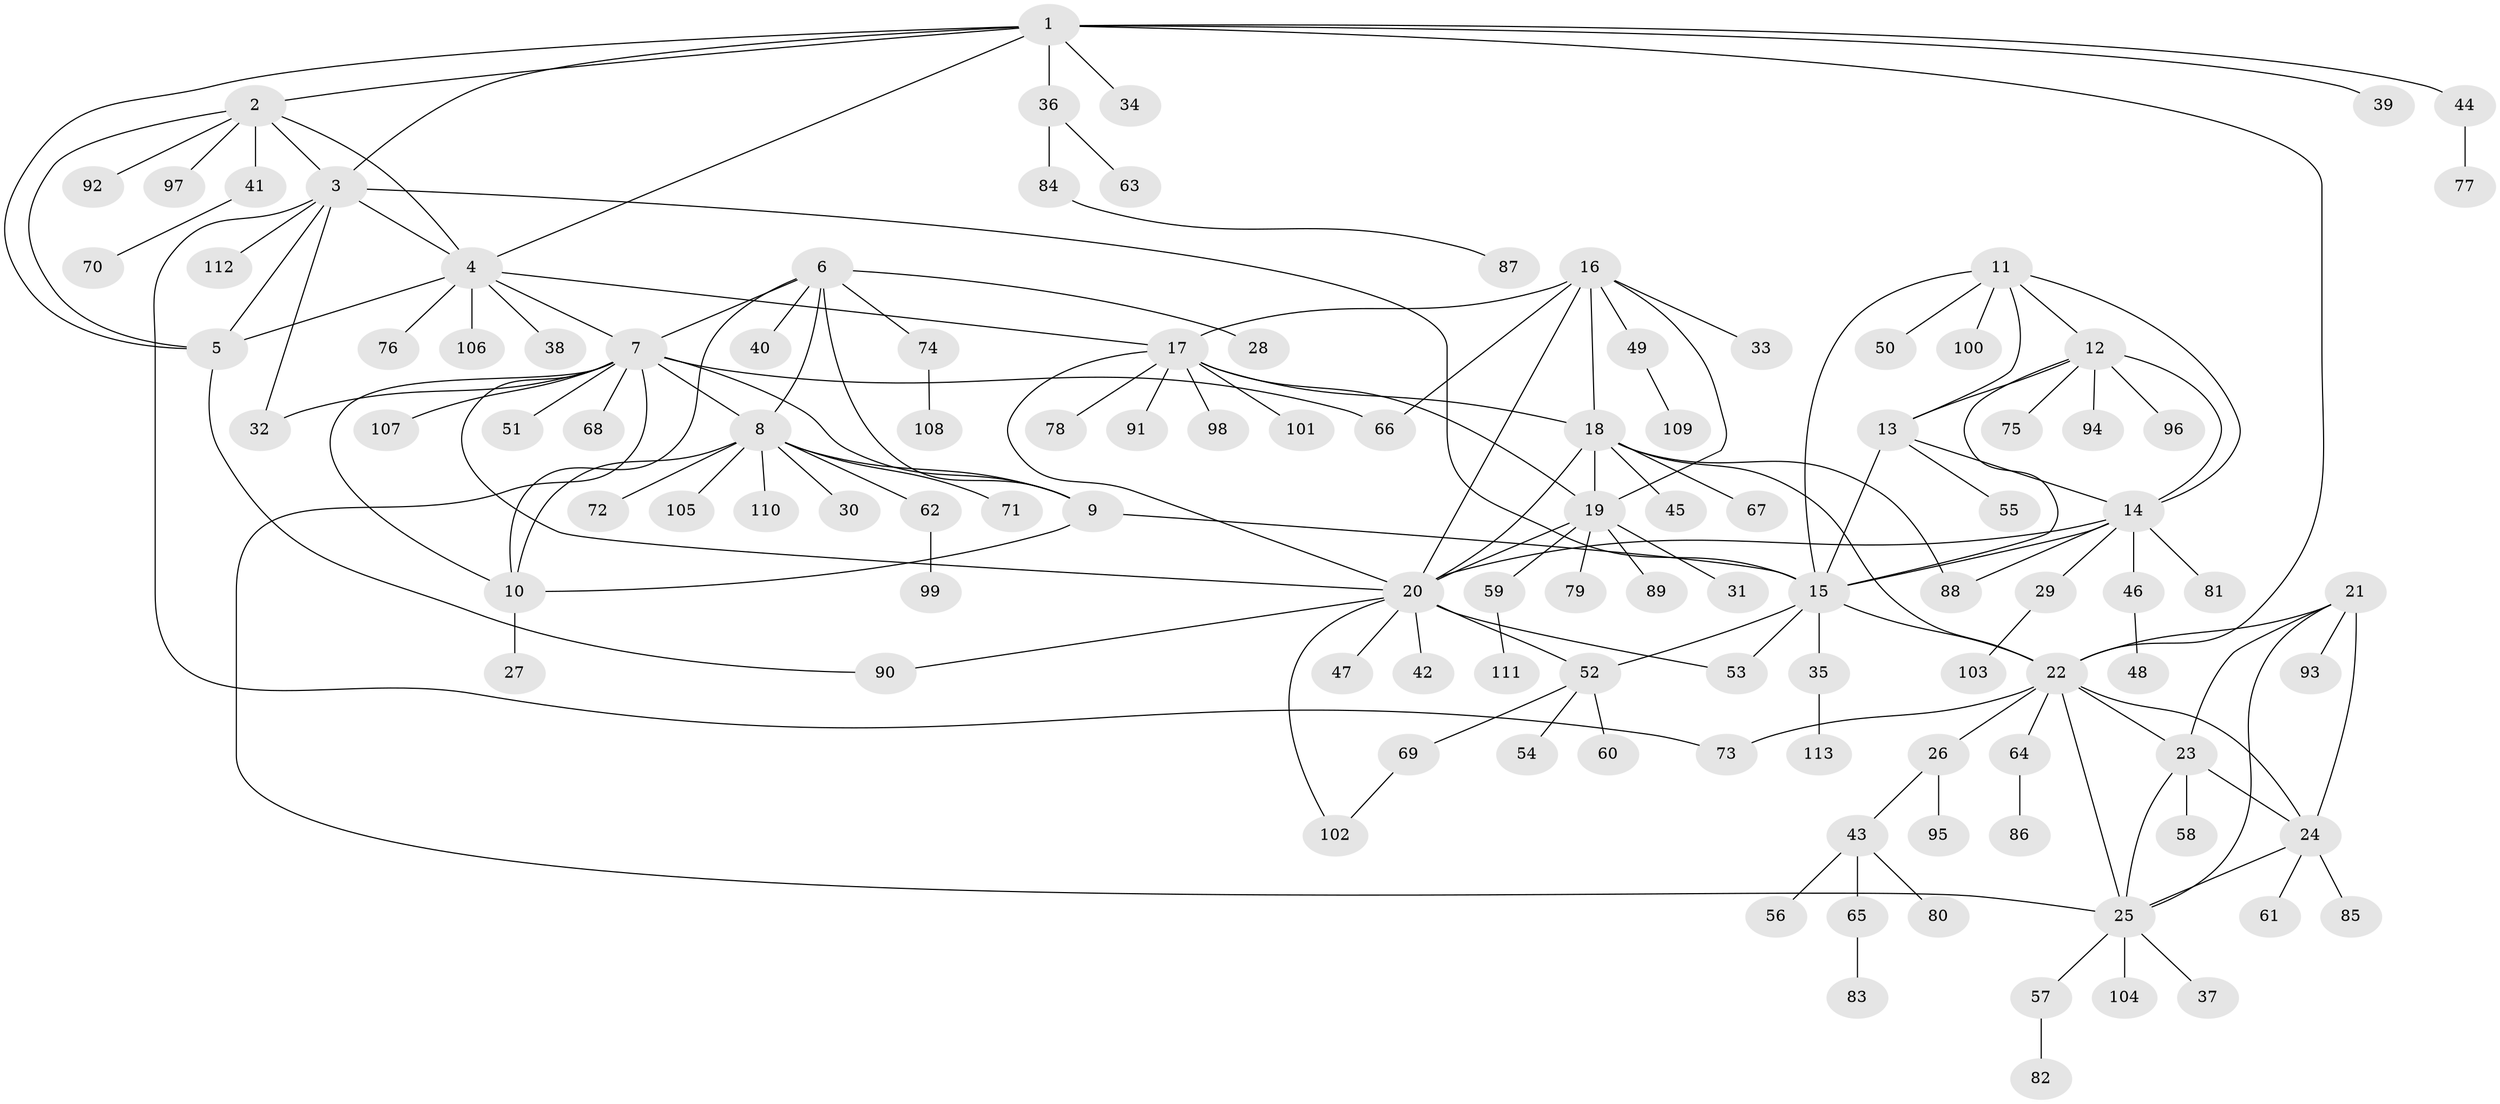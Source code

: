 // coarse degree distribution, {8: 0.0625, 4: 0.025, 5: 0.05, 9: 0.025, 1: 0.5625, 6: 0.05, 11: 0.025, 7: 0.05, 2: 0.1375, 3: 0.0125}
// Generated by graph-tools (version 1.1) at 2025/37/03/04/25 23:37:38]
// undirected, 113 vertices, 156 edges
graph export_dot {
  node [color=gray90,style=filled];
  1;
  2;
  3;
  4;
  5;
  6;
  7;
  8;
  9;
  10;
  11;
  12;
  13;
  14;
  15;
  16;
  17;
  18;
  19;
  20;
  21;
  22;
  23;
  24;
  25;
  26;
  27;
  28;
  29;
  30;
  31;
  32;
  33;
  34;
  35;
  36;
  37;
  38;
  39;
  40;
  41;
  42;
  43;
  44;
  45;
  46;
  47;
  48;
  49;
  50;
  51;
  52;
  53;
  54;
  55;
  56;
  57;
  58;
  59;
  60;
  61;
  62;
  63;
  64;
  65;
  66;
  67;
  68;
  69;
  70;
  71;
  72;
  73;
  74;
  75;
  76;
  77;
  78;
  79;
  80;
  81;
  82;
  83;
  84;
  85;
  86;
  87;
  88;
  89;
  90;
  91;
  92;
  93;
  94;
  95;
  96;
  97;
  98;
  99;
  100;
  101;
  102;
  103;
  104;
  105;
  106;
  107;
  108;
  109;
  110;
  111;
  112;
  113;
  1 -- 2;
  1 -- 3;
  1 -- 4;
  1 -- 5;
  1 -- 22;
  1 -- 34;
  1 -- 36;
  1 -- 39;
  1 -- 44;
  2 -- 3;
  2 -- 4;
  2 -- 5;
  2 -- 41;
  2 -- 92;
  2 -- 97;
  3 -- 4;
  3 -- 5;
  3 -- 15;
  3 -- 32;
  3 -- 73;
  3 -- 112;
  4 -- 5;
  4 -- 7;
  4 -- 17;
  4 -- 38;
  4 -- 76;
  4 -- 106;
  5 -- 90;
  6 -- 7;
  6 -- 8;
  6 -- 9;
  6 -- 10;
  6 -- 28;
  6 -- 40;
  6 -- 74;
  7 -- 8;
  7 -- 9;
  7 -- 10;
  7 -- 20;
  7 -- 25;
  7 -- 32;
  7 -- 51;
  7 -- 66;
  7 -- 68;
  7 -- 107;
  8 -- 9;
  8 -- 10;
  8 -- 30;
  8 -- 62;
  8 -- 71;
  8 -- 72;
  8 -- 105;
  8 -- 110;
  9 -- 10;
  9 -- 15;
  10 -- 27;
  11 -- 12;
  11 -- 13;
  11 -- 14;
  11 -- 15;
  11 -- 50;
  11 -- 100;
  12 -- 13;
  12 -- 14;
  12 -- 15;
  12 -- 75;
  12 -- 94;
  12 -- 96;
  13 -- 14;
  13 -- 15;
  13 -- 55;
  14 -- 15;
  14 -- 20;
  14 -- 29;
  14 -- 46;
  14 -- 81;
  14 -- 88;
  15 -- 22;
  15 -- 35;
  15 -- 52;
  15 -- 53;
  16 -- 17;
  16 -- 18;
  16 -- 19;
  16 -- 20;
  16 -- 33;
  16 -- 49;
  16 -- 66;
  17 -- 18;
  17 -- 19;
  17 -- 20;
  17 -- 78;
  17 -- 91;
  17 -- 98;
  17 -- 101;
  18 -- 19;
  18 -- 20;
  18 -- 22;
  18 -- 45;
  18 -- 67;
  18 -- 88;
  19 -- 20;
  19 -- 31;
  19 -- 59;
  19 -- 79;
  19 -- 89;
  20 -- 42;
  20 -- 47;
  20 -- 52;
  20 -- 53;
  20 -- 90;
  20 -- 102;
  21 -- 22;
  21 -- 23;
  21 -- 24;
  21 -- 25;
  21 -- 93;
  22 -- 23;
  22 -- 24;
  22 -- 25;
  22 -- 26;
  22 -- 64;
  22 -- 73;
  23 -- 24;
  23 -- 25;
  23 -- 58;
  24 -- 25;
  24 -- 61;
  24 -- 85;
  25 -- 37;
  25 -- 57;
  25 -- 104;
  26 -- 43;
  26 -- 95;
  29 -- 103;
  35 -- 113;
  36 -- 63;
  36 -- 84;
  41 -- 70;
  43 -- 56;
  43 -- 65;
  43 -- 80;
  44 -- 77;
  46 -- 48;
  49 -- 109;
  52 -- 54;
  52 -- 60;
  52 -- 69;
  57 -- 82;
  59 -- 111;
  62 -- 99;
  64 -- 86;
  65 -- 83;
  69 -- 102;
  74 -- 108;
  84 -- 87;
}
